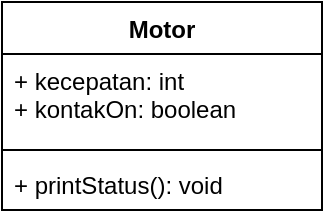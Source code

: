 <mxfile version="21.7.4" type="device">
  <diagram name="Page-1" id="vemIdQ8tE73laGJJr2mA">
    <mxGraphModel dx="473" dy="561" grid="1" gridSize="10" guides="1" tooltips="1" connect="1" arrows="1" fold="1" page="1" pageScale="1" pageWidth="850" pageHeight="1100" math="0" shadow="0">
      <root>
        <mxCell id="0" />
        <mxCell id="1" parent="0" />
        <mxCell id="woi8oRbiK8CEz7TvyOMl-1" value="Motor" style="swimlane;fontStyle=1;align=center;verticalAlign=top;childLayout=stackLayout;horizontal=1;startSize=26;horizontalStack=0;resizeParent=1;resizeParentMax=0;resizeLast=0;collapsible=1;marginBottom=0;whiteSpace=wrap;html=1;" vertex="1" parent="1">
          <mxGeometry x="290" y="190" width="160" height="104" as="geometry" />
        </mxCell>
        <mxCell id="woi8oRbiK8CEz7TvyOMl-2" value="+ kecepatan: int&lt;br&gt;+ kontakOn: boolean" style="text;strokeColor=none;fillColor=none;align=left;verticalAlign=top;spacingLeft=4;spacingRight=4;overflow=hidden;rotatable=0;points=[[0,0.5],[1,0.5]];portConstraint=eastwest;whiteSpace=wrap;html=1;" vertex="1" parent="woi8oRbiK8CEz7TvyOMl-1">
          <mxGeometry y="26" width="160" height="44" as="geometry" />
        </mxCell>
        <mxCell id="woi8oRbiK8CEz7TvyOMl-3" value="" style="line;strokeWidth=1;fillColor=none;align=left;verticalAlign=middle;spacingTop=-1;spacingLeft=3;spacingRight=3;rotatable=0;labelPosition=right;points=[];portConstraint=eastwest;strokeColor=inherit;" vertex="1" parent="woi8oRbiK8CEz7TvyOMl-1">
          <mxGeometry y="70" width="160" height="8" as="geometry" />
        </mxCell>
        <mxCell id="woi8oRbiK8CEz7TvyOMl-4" value="+ printStatus(): void" style="text;strokeColor=none;fillColor=none;align=left;verticalAlign=top;spacingLeft=4;spacingRight=4;overflow=hidden;rotatable=0;points=[[0,0.5],[1,0.5]];portConstraint=eastwest;whiteSpace=wrap;html=1;" vertex="1" parent="woi8oRbiK8CEz7TvyOMl-1">
          <mxGeometry y="78" width="160" height="26" as="geometry" />
        </mxCell>
      </root>
    </mxGraphModel>
  </diagram>
</mxfile>
